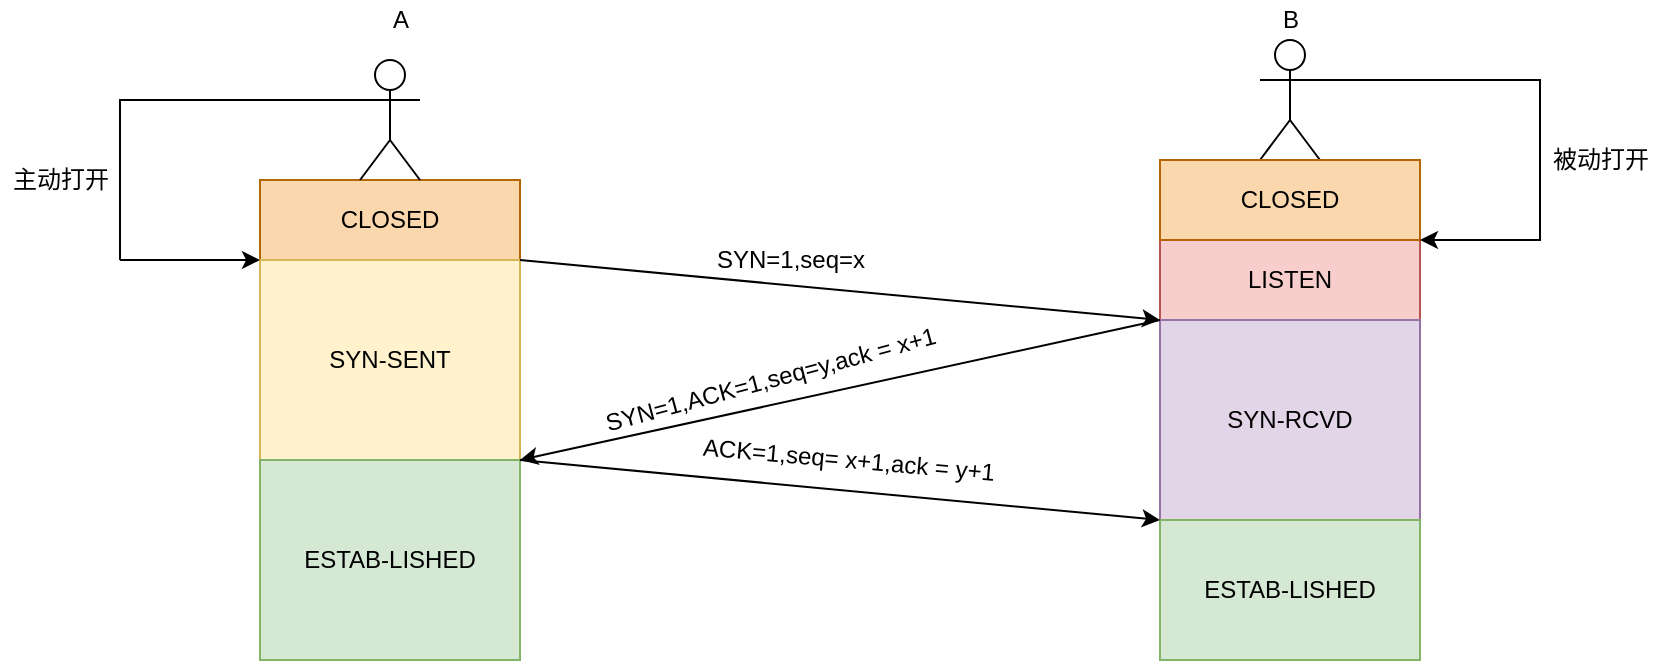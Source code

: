 <mxfile version="16.6.4" type="device"><diagram id="yaGIayd25vHXgRab0sxf" name="Page-1"><mxGraphModel dx="2253" dy="707" grid="1" gridSize="10" guides="1" tooltips="1" connect="1" arrows="1" fold="1" page="1" pageScale="1" pageWidth="827" pageHeight="1169" math="0" shadow="0"><root><mxCell id="0"/><mxCell id="1" parent="0"/><mxCell id="72XTw0fzCs4nwzw6Tq4Q-1" value="CLOSED" style="rounded=0;whiteSpace=wrap;html=1;fillColor=#fad7ac;strokeColor=#b46504;" vertex="1" parent="1"><mxGeometry x="120" y="150" width="130" height="40" as="geometry"/></mxCell><mxCell id="72XTw0fzCs4nwzw6Tq4Q-4" value="SYN-SENT" style="rounded=0;whiteSpace=wrap;html=1;fillColor=#fff2cc;strokeColor=#d6b656;" vertex="1" parent="1"><mxGeometry x="120" y="190" width="130" height="100" as="geometry"/></mxCell><mxCell id="72XTw0fzCs4nwzw6Tq4Q-5" value="ESTAB-LISHED" style="rounded=0;whiteSpace=wrap;html=1;fillColor=#d5e8d4;strokeColor=#82b366;" vertex="1" parent="1"><mxGeometry x="120" y="290" width="130" height="100" as="geometry"/></mxCell><mxCell id="72XTw0fzCs4nwzw6Tq4Q-6" value="" style="shape=umlActor;verticalLabelPosition=bottom;verticalAlign=top;html=1;outlineConnect=0;" vertex="1" parent="1"><mxGeometry x="170" y="90" width="30" height="60" as="geometry"/></mxCell><mxCell id="72XTw0fzCs4nwzw6Tq4Q-7" value="LISTEN" style="rounded=0;whiteSpace=wrap;html=1;fillColor=#f8cecc;strokeColor=#b85450;" vertex="1" parent="1"><mxGeometry x="570" y="180" width="130" height="40" as="geometry"/></mxCell><mxCell id="72XTw0fzCs4nwzw6Tq4Q-8" value="SYN-RCVD" style="rounded=0;whiteSpace=wrap;html=1;fillColor=#e1d5e7;strokeColor=#9673a6;" vertex="1" parent="1"><mxGeometry x="570" y="220" width="130" height="100" as="geometry"/></mxCell><mxCell id="72XTw0fzCs4nwzw6Tq4Q-9" value="&lt;span&gt;ESTAB-LISHED&lt;/span&gt;" style="rounded=0;whiteSpace=wrap;html=1;fillColor=#d5e8d4;strokeColor=#82b366;" vertex="1" parent="1"><mxGeometry x="570" y="320" width="130" height="70" as="geometry"/></mxCell><mxCell id="72XTw0fzCs4nwzw6Tq4Q-10" value="Actor" style="shape=umlActor;verticalLabelPosition=bottom;verticalAlign=top;html=1;outlineConnect=0;" vertex="1" parent="1"><mxGeometry x="620" y="80" width="30" height="60" as="geometry"/></mxCell><mxCell id="72XTw0fzCs4nwzw6Tq4Q-11" value="CLOSED" style="rounded=0;whiteSpace=wrap;html=1;fillColor=#fad7ac;strokeColor=#b46504;" vertex="1" parent="1"><mxGeometry x="570" y="140" width="130" height="40" as="geometry"/></mxCell><mxCell id="72XTw0fzCs4nwzw6Tq4Q-12" value="A" style="text;html=1;align=center;verticalAlign=middle;resizable=0;points=[];autosize=1;strokeColor=none;fillColor=none;" vertex="1" parent="1"><mxGeometry x="180" y="60" width="20" height="20" as="geometry"/></mxCell><mxCell id="72XTw0fzCs4nwzw6Tq4Q-13" value="B" style="text;html=1;align=center;verticalAlign=middle;resizable=0;points=[];autosize=1;strokeColor=none;fillColor=none;" vertex="1" parent="1"><mxGeometry x="625" y="60" width="20" height="20" as="geometry"/></mxCell><mxCell id="72XTw0fzCs4nwzw6Tq4Q-15" value="" style="endArrow=classic;html=1;rounded=0;exitX=1;exitY=0;exitDx=0;exitDy=0;entryX=0;entryY=0;entryDx=0;entryDy=0;" edge="1" parent="1" source="72XTw0fzCs4nwzw6Tq4Q-4" target="72XTw0fzCs4nwzw6Tq4Q-8"><mxGeometry width="50" height="50" relative="1" as="geometry"><mxPoint x="390" y="390" as="sourcePoint"/><mxPoint x="440" y="340" as="targetPoint"/></mxGeometry></mxCell><mxCell id="72XTw0fzCs4nwzw6Tq4Q-16" value="" style="endArrow=classic;html=1;rounded=0;entryX=1;entryY=0;entryDx=0;entryDy=0;" edge="1" parent="1" target="72XTw0fzCs4nwzw6Tq4Q-5"><mxGeometry width="50" height="50" relative="1" as="geometry"><mxPoint x="570" y="220" as="sourcePoint"/><mxPoint x="80" y="240" as="targetPoint"/></mxGeometry></mxCell><mxCell id="72XTw0fzCs4nwzw6Tq4Q-17" value="" style="endArrow=classic;html=1;rounded=0;exitX=1;exitY=0;exitDx=0;exitDy=0;entryX=0;entryY=0;entryDx=0;entryDy=0;" edge="1" parent="1"><mxGeometry width="50" height="50" relative="1" as="geometry"><mxPoint x="250" y="290" as="sourcePoint"/><mxPoint x="570" y="320" as="targetPoint"/></mxGeometry></mxCell><mxCell id="72XTw0fzCs4nwzw6Tq4Q-20" value="" style="shape=partialRectangle;whiteSpace=wrap;html=1;bottom=0;right=0;fillColor=none;" vertex="1" parent="1"><mxGeometry x="50" y="110" width="120" height="60" as="geometry"/></mxCell><mxCell id="72XTw0fzCs4nwzw6Tq4Q-22" value="" style="endArrow=classic;html=1;rounded=0;entryX=0;entryY=0;entryDx=0;entryDy=0;" edge="1" parent="1" target="72XTw0fzCs4nwzw6Tq4Q-4"><mxGeometry width="50" height="50" relative="1" as="geometry"><mxPoint x="50" y="190" as="sourcePoint"/><mxPoint x="90" y="175" as="targetPoint"/></mxGeometry></mxCell><mxCell id="72XTw0fzCs4nwzw6Tq4Q-24" value="" style="endArrow=none;html=1;rounded=0;" edge="1" parent="1"><mxGeometry width="50" height="50" relative="1" as="geometry"><mxPoint x="50" y="190" as="sourcePoint"/><mxPoint x="50" y="170" as="targetPoint"/></mxGeometry></mxCell><mxCell id="72XTw0fzCs4nwzw6Tq4Q-25" value="" style="shape=partialRectangle;whiteSpace=wrap;html=1;bottom=0;right=0;fillColor=none;direction=south;" vertex="1" parent="1"><mxGeometry x="650" y="100" width="110" height="80" as="geometry"/></mxCell><mxCell id="72XTw0fzCs4nwzw6Tq4Q-28" value="" style="endArrow=classic;html=1;rounded=0;" edge="1" parent="1"><mxGeometry width="50" height="50" relative="1" as="geometry"><mxPoint x="750" y="180" as="sourcePoint"/><mxPoint x="700" y="180" as="targetPoint"/><Array as="points"><mxPoint x="760" y="180"/></Array></mxGeometry></mxCell><mxCell id="72XTw0fzCs4nwzw6Tq4Q-29" value="主动打开" style="text;html=1;align=center;verticalAlign=middle;resizable=0;points=[];autosize=1;strokeColor=none;fillColor=none;" vertex="1" parent="1"><mxGeometry x="-10" y="140" width="60" height="20" as="geometry"/></mxCell><mxCell id="72XTw0fzCs4nwzw6Tq4Q-30" value="被动打开" style="text;html=1;align=center;verticalAlign=middle;resizable=0;points=[];autosize=1;strokeColor=none;fillColor=none;" vertex="1" parent="1"><mxGeometry x="760" y="130" width="60" height="20" as="geometry"/></mxCell><mxCell id="72XTw0fzCs4nwzw6Tq4Q-31" value="SYN=1,seq=x" style="text;html=1;align=center;verticalAlign=middle;resizable=0;points=[];autosize=1;strokeColor=none;fillColor=none;" vertex="1" parent="1"><mxGeometry x="340" y="180" width="90" height="20" as="geometry"/></mxCell><mxCell id="72XTw0fzCs4nwzw6Tq4Q-32" value="SYN=1,ACK=1,seq=y,ack = x+1" style="text;html=1;align=center;verticalAlign=middle;resizable=0;points=[];autosize=1;strokeColor=none;fillColor=none;rotation=-15;" vertex="1" parent="1"><mxGeometry x="280" y="240" width="190" height="20" as="geometry"/></mxCell><mxCell id="72XTw0fzCs4nwzw6Tq4Q-34" value="ACK=1,seq= x+1,ack = y+1" style="text;html=1;align=center;verticalAlign=middle;resizable=0;points=[];autosize=1;strokeColor=none;fillColor=none;rotation=5;" vertex="1" parent="1"><mxGeometry x="333.5" y="280" width="160" height="20" as="geometry"/></mxCell></root></mxGraphModel></diagram></mxfile>
